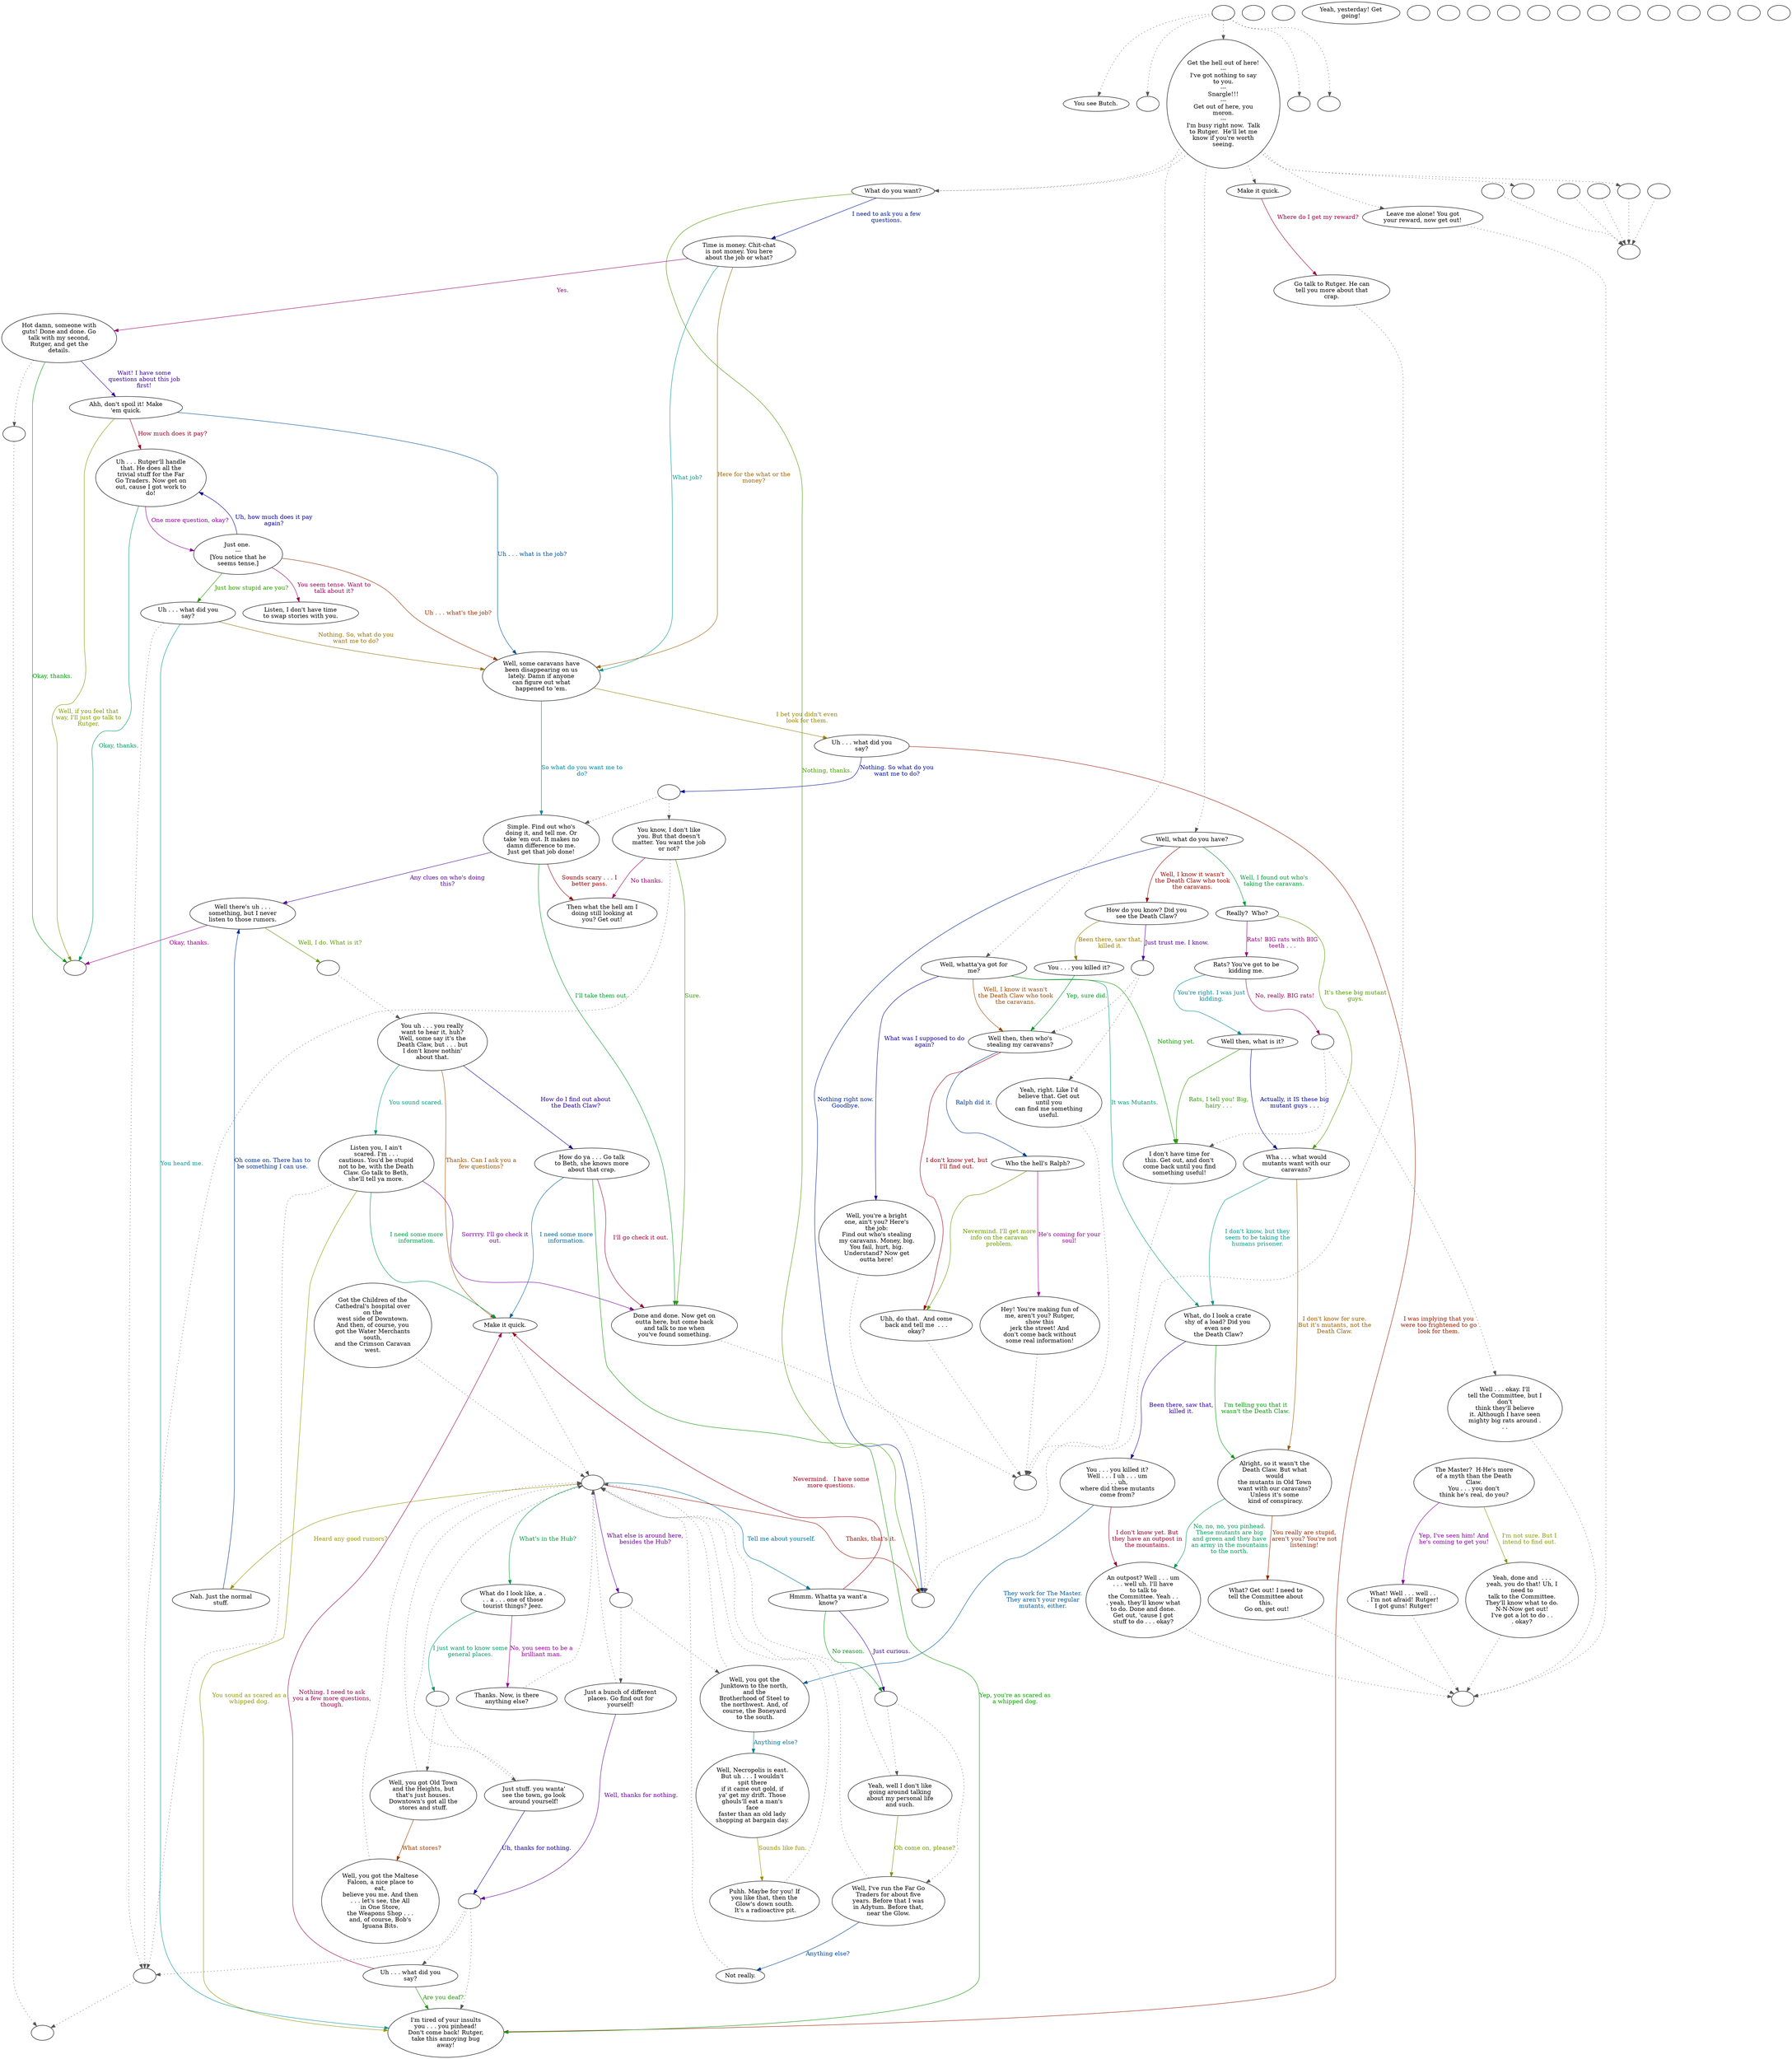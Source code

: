 digraph BUTCH {
  "start" [style=filled       fillcolor="#FFFFFF"       color="#000000"]
  "start" -> "look_at_p_proc" [style=dotted color="#555555"]
  "start" -> "pickup_p_proc" [style=dotted color="#555555"]
  "start" -> "talk_p_proc" [style=dotted color="#555555"]
  "start" -> "critter_p_proc" [style=dotted color="#555555"]
  "start" -> "destroy_p_proc" [style=dotted color="#555555"]
  "start" [label=""]
  "combat" [style=filled       fillcolor="#FFFFFF"       color="#000000"]
  "combat" [label=""]
  "critter_p_proc" [style=filled       fillcolor="#FFFFFF"       color="#000000"]
  "critter_p_proc" [label=""]
  "pickup_p_proc" [style=filled       fillcolor="#FFFFFF"       color="#000000"]
  "pickup_p_proc" [label=""]
  "talk_p_proc" [style=filled       fillcolor="#FFFFFF"       color="#000000"]
  "talk_p_proc" -> "get_reaction" [style=dotted color="#555555"]
  "talk_p_proc" -> "Butch01" [style=dotted color="#555555"]
  "talk_p_proc" -> "Butch73" [style=dotted color="#555555"]
  "talk_p_proc" -> "Butch60" [style=dotted color="#555555"]
  "talk_p_proc" -> "Butch59" [style=dotted color="#555555"]
  "talk_p_proc" -> "Butch37" [style=dotted color="#555555"]
  "talk_p_proc" -> "Butch01" [style=dotted color="#555555"]
  "talk_p_proc" -> "ButchEndTransport" [style=dotted color="#555555"]
  "talk_p_proc" [label="Get the hell out of here!\n---\nI've got nothing to say\nto you.\n---\nSnargle!!!\n---\nGet out of here, you\nmoron.\n---\nI'm busy right now.  Talk\nto Rutger.  He'll let me\nknow if you're worth\nseeing."]
  "destroy_p_proc" [style=filled       fillcolor="#FFFFFF"       color="#000000"]
  "destroy_p_proc" [label=""]
  "damage_p_proc" [style=filled       fillcolor="#FFFFFF"       color="#000000"]
  "damage_p_proc" [label=""]
  "look_at_p_proc" [style=filled       fillcolor="#FFFFFF"       color="#000000"]
  "look_at_p_proc" [label="You see Butch."]
  "Butch00a" [style=filled       fillcolor="#FFFFFF"       color="#000000"]
  "Butch00a" -> "Butch34" [style=dotted color="#555555"]
  "Butch00a" -> "Butch36" [style=dotted color="#555555"]
  "Butch00a" [label=""]
  "Butch00" [style=filled       fillcolor="#FFFFFF"       color="#000000"]
  "Butch00" [label=""]
  "Butch00" -> "Butch23" [label="Tell me about yourself." color="#006F99" fontcolor="#006F99"]
  "Butch00" -> "Butch10" [label="Heard any good rumors?" color="#999600" fontcolor="#999600"]
  "Butch00" -> "Butch00a" [label="What else is around here,\nbesides the Hub?" color="#690099" fontcolor="#690099"]
  "Butch00" -> "Butch27" [label="What's in the Hub?" color="#00993D" fontcolor="#00993D"]
  "Butch00" -> "ButchEnd" [label="Thanks, that's it." color="#991000" fontcolor="#991000"]
  "Butch01" [style=filled       fillcolor="#FFFFFF"       color="#000000"]
  "Butch01" [label="What do you want?"]
  "Butch01" -> "Butch02" [label="I need to ask you a few\nquestions." color="#001D99" fontcolor="#001D99"]
  "Butch01" -> "ButchEnd" [label="Nothing, thanks." color="#499900" fontcolor="#499900"]
  "Butch02" [style=filled       fillcolor="#FFFFFF"       color="#000000"]
  "Butch02" [label="Time is money. Chit-chat\nis not money. You here\nabout the job or what?"]
  "Butch02" -> "Butch03" [label="Yes." color="#990076" fontcolor="#990076"]
  "Butch02" -> "Butch08" [label="What job?" color="#00998F" fontcolor="#00998F"]
  "Butch02" -> "Butch08" [label="Here for the what or the\nmoney?" color="#996300" fontcolor="#996300"]
  "Butch03" [style=filled       fillcolor="#FFFFFF"       color="#000000"]
  "Butch03" -> "UpReactLevel" [style=dotted color="#555555"]
  "Butch03" [label="Hot damn, someone with\nguts! Done and done. Go\ntalk with my second,\nRutger, and get the\ndetails."]
  "Butch03" -> "Butch04" [label="Wait! I have some\nquestions about this job\nfirst!" color="#360099" fontcolor="#360099"]
  "Butch03" -> "ButchEndAccept" [label="Okay, thanks." color="#00990A" fontcolor="#00990A"]
  "Butch04" [style=filled       fillcolor="#FFFFFF"       color="#000000"]
  "Butch04" [label="Ahh, don't spoil it! Make\n'em quick."]
  "Butch04" -> "Butch05" [label="How much does it pay?" color="#990023" fontcolor="#990023"]
  "Butch04" -> "Butch08" [label="Uh . . . what is the job?" color="#005099" fontcolor="#005099"]
  "Butch04" -> "ButchEndAccept" [label="Well, if you feel that\nway, I'll just go talk to\nRutger." color="#7C9900" fontcolor="#7C9900"]
  "Butch05" [style=filled       fillcolor="#FFFFFF"       color="#000000"]
  "Butch05" [label="Uh . . . Rutger'll handle\nthat. He does all the\ntrivial stuff for the Far\nGo Traders. Now get on\nout, cause I got work to\ndo!"]
  "Butch05" -> "Butch06" [label="One more question, okay?" color="#890099" fontcolor="#890099"]
  "Butch05" -> "ButchEndAccept" [label="Okay, thanks." color="#00995C" fontcolor="#00995C"]
  "Butch06" [style=filled       fillcolor="#FFFFFF"       color="#000000"]
  "Butch06" [label="Just one. \n---\n[You notice that he\nseems tense.]"]
  "Butch06" -> "Butch08" [label="Uh . . . what's the job?" color="#993000" fontcolor="#993000"]
  "Butch06" -> "Butch05" [label="Uh, how much does it pay\nagain?" color="#030099" fontcolor="#030099"]
  "Butch06" -> "Butch21" [label="Just how stupid are you?" color="#2A9900" fontcolor="#2A9900"]
  "Butch06" -> "Butch11" [label="You seem tense. Want to\ntalk about it?" color="#990056" fontcolor="#990056"]
  "Butch08" [style=filled       fillcolor="#FFFFFF"       color="#000000"]
  "Butch08" [label="Well, some caravans have\nbeen disappearing on us\nlately. Damn if anyone\ncan figure out what\nhappened to 'em."]
  "Butch08" -> "Butch09" [label="So what do you want me to\ndo?" color="#008399" fontcolor="#008399"]
  "Butch08" -> "Butch19" [label="I bet you didn't even\nlook for them." color="#998200" fontcolor="#998200"]
  "Butch09" [style=filled       fillcolor="#FFFFFF"       color="#000000"]
  "Butch09" [label="Simple. Find out who's\ndoing it, and tell me. Or\ntake 'em out. It makes no\ndamn difference to me.\nJust get that job done!"]
  "Butch09" -> "Butch12" [label="Any clues on who's doing\nthis?" color="#560099" fontcolor="#560099"]
  "Butch09" -> "Butch16" [label="I'll take them out." color="#009929" fontcolor="#009929"]
  "Butch09" -> "Butch18" [label="Sounds scary . . . I\nbetter pass." color="#990003" fontcolor="#990003"]
  "Butch10" [style=filled       fillcolor="#FFFFFF"       color="#000000"]
  "Butch10" [label="Nah. Just the normal\nstuff."]
  "Butch10" -> "Butch12" [label="Oh come on. There has to\nbe something I can use." color="#003099" fontcolor="#003099"]
  "Butch11" [style=filled       fillcolor="#FFFFFF"       color="#000000"]
  "Butch11" [label="Listen, I don't have time\nto swap stories with you."]
  "Butch12" [style=filled       fillcolor="#FFFFFF"       color="#000000"]
  "Butch12" [label="Well there's uh . . .\nsomething, but I never\nlisten to those rumors."]
  "Butch12" -> "Butch12a" [label="Well, I do. What is it?" color="#5D9900" fontcolor="#5D9900"]
  "Butch12" -> "ButchEndAccept" [label="Okay, thanks." color="#990089" fontcolor="#990089"]
  "Butch12a" [style=filled       fillcolor="#FFFFFF"       color="#000000"]
  "Butch12a" -> "Butch13" [style=dotted color="#555555"]
  "Butch12a" [label=""]
  "Butch13" [style=filled       fillcolor="#FFFFFF"       color="#000000"]
  "Butch13" [label="You uh . . . you really\nwant to hear it, huh?\nWell, some say it's the\nDeath Claw, but . . . but\nI don't know nothin'\nabout that."]
  "Butch13" -> "Butch14" [label="You sound scared." color="#00997C" fontcolor="#00997C"]
  "Butch13" -> "Butch17" [label="Thanks. Can I ask you a\nfew questions?" color="#994F00" fontcolor="#994F00"]
  "Butch13" -> "Butch13a" [label="How do I find out about\nthe Death Claw?" color="#230099" fontcolor="#230099"]
  "Butch13a" [style=filled       fillcolor="#FFFFFF"       color="#000000"]
  "Butch13a" [label="How do ya . . . Go talk\nto Beth, she knows more\nabout that crap."]
  "Butch13a" -> "Butch15" [label="Yep, you're as scared as\na whipped dog." color="#0A9900" fontcolor="#0A9900"]
  "Butch13a" -> "Butch16" [label="I'll go check it out." color="#990037" fontcolor="#990037"]
  "Butch13a" -> "Butch17" [label="I need some more\ninformation." color="#006399" fontcolor="#006399"]
  "Butch14" [style=filled       fillcolor="#FFFFFF"       color="#000000"]
  "Butch14" -> "DownReactLevel" [style=dotted color="#555555"]
  "Butch14" [label="Listen you, I ain't\nscared. I'm . . .\ncautious. You'd be stupid\nnot to be, with the Death\nClaw. Go talk to Beth,\nshe'll tell ya more."]
  "Butch14" -> "Butch15" [label="You sound as scared as a\nwhipped dog." color="#909900" fontcolor="#909900"]
  "Butch14" -> "Butch16" [label="Sorrrry. I'll go check it\nout." color="#750099" fontcolor="#750099"]
  "Butch14" -> "Butch17" [label="I need some more\ninformation." color="#009949" fontcolor="#009949"]
  "Butch15" [style=filled       fillcolor="#FFFFFF"       color="#000000"]
  "Butch15" [label="I'm tired of your insults\nyou . . . you pinhead!\nDon't come back! Rutger,\ntake this annoying bug\naway!"]
  "Butch16" [style=filled       fillcolor="#FFFFFF"       color="#000000"]
  "Butch16" -> "ButchX3" [style=dotted color="#555555"]
  "Butch16" [label="Done and done. Now get on\noutta here, but come back\nand talk to me when\nyou've found something."]
  "Butch17" [style=filled       fillcolor="#FFFFFF"       color="#000000"]
  "Butch17" -> "Butch00" [style=dotted color="#555555"]
  "Butch17" [label="Make it quick."]
  "Butch18" [style=filled       fillcolor="#FFFFFF"       color="#000000"]
  "Butch18" [label="Then what the hell am I\ndoing still looking at\nyou? Get out!"]
  "Butch19" [style=filled       fillcolor="#FFFFFF"       color="#000000"]
  "Butch19" [label="Uh . . . what did you\nsay?"]
  "Butch19" -> "Butch15" [label="I was implying that you\nwere too frightened to go\nlook for them." color="#991C00" fontcolor="#991C00"]
  "Butch19" -> "Butch19a" [label="Nothing. So what do you\nwant me to do?" color="#001099" fontcolor="#001099"]
  "Butch19a" [style=filled       fillcolor="#FFFFFF"       color="#000000"]
  "Butch19a" -> "Butch09" [style=dotted color="#555555"]
  "Butch19a" -> "Butch20" [style=dotted color="#555555"]
  "Butch19a" [label=""]
  "Butch20" [style=filled       fillcolor="#FFFFFF"       color="#000000"]
  "Butch20" -> "DownReactLevel" [style=dotted color="#555555"]
  "Butch20" [label="You know, I don't like\nyou. But that doesn't\nmatter. You want the job\nor not?"]
  "Butch20" -> "Butch16" [label="Sure." color="#3D9900" fontcolor="#3D9900"]
  "Butch20" -> "Butch18" [label="No thanks." color="#99006A" fontcolor="#99006A"]
  "Butch21" [style=filled       fillcolor="#FFFFFF"       color="#000000"]
  "Butch21" -> "DownReactLevel" [style=dotted color="#555555"]
  "Butch21" [label="Uh . . . what did you\nsay?"]
  "Butch21" -> "Butch15" [label="You heard me." color="#009699" fontcolor="#009699"]
  "Butch21" -> "Butch08" [label="Nothing. So, what do you\nwant me to do?" color="#996F00" fontcolor="#996F00"]
  "Butch22" [style=filled       fillcolor="#FFFFFF"       color="#000000"]
  "Butch22" [label="Yeah, yesterday! Get\ngoing!"]
  "Butch23" [style=filled       fillcolor="#FFFFFF"       color="#000000"]
  "Butch23" [label="Hmmm. Whatta ya want'a\nknow?"]
  "Butch23" -> "Butch23a" [label="Just curious." color="#420099" fontcolor="#420099"]
  "Butch23" -> "Butch23a" [label="No reason." color="#009916" fontcolor="#009916"]
  "Butch23" -> "Butch17" [label="Nevermind.   I have some\nmore questions." color="#990017" fontcolor="#990017"]
  "Butch23a" [style=filled       fillcolor="#FFFFFF"       color="#000000"]
  "Butch23a" -> "Butch24" [style=dotted color="#555555"]
  "Butch23a" -> "Butch26" [style=dotted color="#555555"]
  "Butch23a" [label=""]
  "Butch24" [style=filled       fillcolor="#FFFFFF"       color="#000000"]
  "Butch24" -> "Butch00" [style=dotted color="#555555"]
  "Butch24" [label="Well, I've run the Far Go\nTraders for about five\nyears. Before that I was\nin Adytum. Before that,\nnear the Glow."]
  "Butch24" -> "Butch25" [label="Anything else?" color="#004499" fontcolor="#004499"]
  "Butch25" [style=filled       fillcolor="#FFFFFF"       color="#000000"]
  "Butch25" -> "Butch00" [style=dotted color="#555555"]
  "Butch25" [label="Not really."]
  "Butch26" [style=filled       fillcolor="#FFFFFF"       color="#000000"]
  "Butch26" -> "Butch00" [style=dotted color="#555555"]
  "Butch26" [label="Yeah, well I don't like\ngoing around talking\nabout my personal life\nand such."]
  "Butch26" -> "Butch24" [label="Oh come on, please?" color="#709900" fontcolor="#709900"]
  "Butch27" [style=filled       fillcolor="#FFFFFF"       color="#000000"]
  "Butch27" [label="What do I look like, a .\n. . a . . . one of those\ntourist things? Jeez."]
  "Butch27" -> "Butch28" [label="No, you seem to be a\nbrilliant man." color="#950099" fontcolor="#950099"]
  "Butch27" -> "Butch27a" [label="I just want to know some\ngeneral places." color="#009968" fontcolor="#009968"]
  "Butch27a" [style=filled       fillcolor="#FFFFFF"       color="#000000"]
  "Butch27a" -> "Butch29" [style=dotted color="#555555"]
  "Butch27a" -> "Butch30" [style=dotted color="#555555"]
  "Butch27a" [label=""]
  "Butch28" [style=filled       fillcolor="#FFFFFF"       color="#000000"]
  "Butch28" -> "Butch00" [style=dotted color="#555555"]
  "Butch28" [label="Thanks. Now, is there\nanything else?"]
  "Butch29" [style=filled       fillcolor="#FFFFFF"       color="#000000"]
  "Butch29" -> "Butch00" [style=dotted color="#555555"]
  "Butch29" [label="Well, you got Old Town\nand the Heights, but\nthat's just houses.\nDowntown's got all the\nstores and stuff."]
  "Butch29" -> "Butch32" [label="What stores?" color="#993C00" fontcolor="#993C00"]
  "Butch30" [style=filled       fillcolor="#FFFFFF"       color="#000000"]
  "Butch30" -> "Butch00" [style=dotted color="#555555"]
  "Butch30" [label="Just stuff. you wanta'\nsee the town, go look\naround yourself!"]
  "Butch30" -> "Butch30a" [label="Uh, thanks for nothing." color="#0F0099" fontcolor="#0F0099"]
  "Butch30a" [style=filled       fillcolor="#FFFFFF"       color="#000000"]
  "Butch30a" -> "DownReactLevel" [style=dotted color="#555555"]
  "Butch30a" -> "Butch31" [style=dotted color="#555555"]
  "Butch30a" -> "Butch15" [style=dotted color="#555555"]
  "Butch30a" [label=""]
  "Butch31" [style=filled       fillcolor="#FFFFFF"       color="#000000"]
  "Butch31" [label="Uh . . . what did you\nsay?"]
  "Butch31" -> "Butch15" [label="Are you deaf?" color="#1E9900" fontcolor="#1E9900"]
  "Butch31" -> "Butch17" [label="Nothing. I need to ask\nyou a few more questions,\nthough." color="#99004A" fontcolor="#99004A"]
  "Butch32" [style=filled       fillcolor="#FFFFFF"       color="#000000"]
  "Butch32" -> "Butch00" [style=dotted color="#555555"]
  "Butch32" [label="Well, you got the Maltese\nFalcon, a nice place to\neat,\nbelieve you me. And then\n. . . let's see, the All\nin One Store,\nthe Weapons Shop . . .\nand, of course, Bob's\nIguana Bits."]
  "Butch33" [style=filled       fillcolor="#FFFFFF"       color="#000000"]
  "Butch33" -> "Butch00" [style=dotted color="#555555"]
  "Butch33" [label="Got the Children of the\nCathedral's hospital over\non the\nwest side of Downtown.\nAnd then, of course, you\ngot the Water Merchants\nsouth,\nand the Crimson Caravan\nwest."]
  "Butch34" [style=filled       fillcolor="#FFFFFF"       color="#000000"]
  "Butch34" -> "Butch00" [style=dotted color="#555555"]
  "Butch34" [label="Well, you got the\nJunktown to the north,\nand the\nBrotherhood of Steel to\nthe northwest. And, of\ncourse, the Boneyard\n to the south."]
  "Butch34" -> "Butch35" [label="Anything else?" color="#007799" fontcolor="#007799"]
  "Butch35" [style=filled       fillcolor="#FFFFFF"       color="#000000"]
  "Butch35" [label="Well, Necropolis is east.\nBut uh . . . I wouldn't\nspit there\nif it came out gold, if\nya' get my drift. Those\nghouls'll eat a man's\nface\nfaster than an old lady\nshopping at bargain day."]
  "Butch35" -> "Butch35a" [label="Sounds like fun." color="#998F00" fontcolor="#998F00"]
  "Butch35a" [style=filled       fillcolor="#FFFFFF"       color="#000000"]
  "Butch35a" -> "Butch00" [style=dotted color="#555555"]
  "Butch35a" [label="Puhh. Maybe for you! If\nyou like that, then the\nGlow's down south.\n It's a radioactive pit."]
  "Butch36" [style=filled       fillcolor="#FFFFFF"       color="#000000"]
  "Butch36" -> "Butch00" [style=dotted color="#555555"]
  "Butch36" [label="Just a bunch of different\nplaces. Go find out for\nyourself!"]
  "Butch36" -> "Butch30a" [label="Well, thanks for nothing." color="#620099" fontcolor="#620099"]
  "Butch37" [style=filled       fillcolor="#FFFFFF"       color="#000000"]
  "Butch37" [label="Well, what do you have?"]
  "Butch37" -> "Butch38" [label="Well, I found out who's\ntaking the caravans." color="#009935" fontcolor="#009935"]
  "Butch37" -> "Butch53" [label="Well, I know it wasn't\nthe Death Claw who took\nthe caravans." color="#990900" fontcolor="#990900"]
  "Butch37" -> "ButchEnd" [label="Nothing right now.\nGoodbye." color="#002499" fontcolor="#002499"]
  "Butch38" [style=filled       fillcolor="#FFFFFF"       color="#000000"]
  "Butch38" [label="Really?  Who?"]
  "Butch38" -> "Butch39" [label="It's these big mutant\nguys." color="#519900" fontcolor="#519900"]
  "Butch38" -> "Butch51" [label="Rats! BIG rats with BIG\nteeth . . ." color="#99007D" fontcolor="#99007D"]
  "Butch39" [style=filled       fillcolor="#FFFFFF"       color="#000000"]
  "Butch39" [label="Wha . . . what would\nmutants want with our\ncaravans?"]
  "Butch39" -> "Butch40" [label="I don't know, but they\nseem to be taking the\nhumans prisoner." color="#009988" fontcolor="#009988"]
  "Butch39" -> "Butch46" [label="I don't know for sure.\nBut it's mutants, not the\nDeath Claw." color="#995B00" fontcolor="#995B00"]
  "Butch40" [style=filled       fillcolor="#FFFFFF"       color="#000000"]
  "Butch40" [label="What, do I look a crate\nshy of a load? Did you\neven see\n the Death Claw?"]
  "Butch40" -> "Butch41" [label="Been there, saw that,\nkilled it." color="#2F0099" fontcolor="#2F0099"]
  "Butch40" -> "Butch46" [label="I'm telling you that it\nwasn't the Death Claw." color="#009902" fontcolor="#009902"]
  "Butch41" [style=filled       fillcolor="#FFFFFF"       color="#000000"]
  "Butch41" [label="You . . . you killed it?\nWell . . . I uh . . . um\n. . . uh,\nwhere did these mutants\ncome from?"]
  "Butch41" -> "Butch42" [label="I don't know yet. But\nthey have an outpost in\nthe mountains." color="#99002B" fontcolor="#99002B"]
  "Butch41" -> "Butch34" [label="They work for The Master.\nThey aren't your regular\nmutants, either." color="#005799" fontcolor="#005799"]
  "Butch42" [style=filled       fillcolor="#FFFFFF"       color="#000000"]
  "Butch42" -> "ButchX2" [style=dotted color="#555555"]
  "Butch42" [label="An outpost? Well . . . um\n. . . well uh. I'll have\nto talk to\nthe Committee. Yeah . .\n. yeah, they'll know what\nto do. Done and done.\nGet out, 'cause I got\nstuff to do . . . okay?"]
  "Butch43" [style=filled       fillcolor="#FFFFFF"       color="#000000"]
  "Butch43" [label="The Master?  H-He's more\nof a myth than the Death\nClaw.\nYou . . . you don't\nthink he's real, do you?"]
  "Butch43" -> "Butch44" [label="I'm not sure. But I\nintend to find out." color="#849900" fontcolor="#849900"]
  "Butch43" -> "Butch45" [label="Yep, I've seen him! And\nhe's coming to get you!" color="#820099" fontcolor="#820099"]
  "Butch44" [style=filled       fillcolor="#FFFFFF"       color="#000000"]
  "Butch44" -> "ButchX2" [style=dotted color="#555555"]
  "Butch44" [label="Yeah, done and  . . .\nyeah, you do that! Uh, I\nneed to\ntalk to the Committee.\nThey'll know what to do.\nN-N-Now get out!\nI've got a lot to do . .\n. okay?"]
  "Butch45" [style=filled       fillcolor="#FFFFFF"       color="#000000"]
  "Butch45" -> "ButchX2" [style=dotted color="#555555"]
  "Butch45" [label="What! Well . . . well . .\n. I'm not afraid! Rutger!\n I got guns! Rutger!"]
  "Butch46" [style=filled       fillcolor="#FFFFFF"       color="#000000"]
  "Butch46" [label="Alright, so it wasn't the\nDeath Claw. But what\nwould\nthe mutants in Old Town\nwant with our caravans?\nUnless it's some\n kind of conspiracy."]
  "Butch46" -> "Butch42" [label="No, no, no, you pinhead.\nThese mutants are big\nand green and they have\nan army in the mountains\nto the north." color="#009955" fontcolor="#009955"]
  "Butch46" -> "Butch47" [label="You really are stupid,\naren't you? You're not\nlistening!" color="#992800" fontcolor="#992800"]
  "Butch47" [style=filled       fillcolor="#FFFFFF"       color="#000000"]
  "Butch47" -> "ButchX2" [style=dotted color="#555555"]
  "Butch47" [label="What? Get out! I need to\ntell the Committee about\nthis.\n Go on, get out!"]
  "Butch49" [style=filled       fillcolor="#FFFFFF"       color="#000000"]
  "Butch49" -> "ButchX3" [style=dotted color="#555555"]
  "Butch49" [label="I don't have time for\nthis. Get out, and don't\ncome back until you find\nsomething useful!"]
  "Butch50" [style=filled       fillcolor="#FFFFFF"       color="#000000"]
  "Butch50" [label="Well then, what is it?"]
  "Butch50" -> "Butch39" [label="Actually, it IS these big\nmutant guys . . ." color="#000499" fontcolor="#000499"]
  "Butch50" -> "Butch49" [label="Rats, I tell you! Big,\nhairy . . ." color="#319900" fontcolor="#319900"]
  "Butch51" [style=filled       fillcolor="#FFFFFF"       color="#000000"]
  "Butch51" [label="Rats? You've got to be\nkidding me."]
  "Butch51" -> "Butch51a" [label="No, really. BIG rats!" color="#99005E" fontcolor="#99005E"]
  "Butch51" -> "Butch50" [label="You're right. I was just\nkidding." color="#008A99" fontcolor="#008A99"]
  "Butch51a" [style=filled       fillcolor="#FFFFFF"       color="#000000"]
  "Butch51a" -> "Butch52" [style=dotted color="#555555"]
  "Butch51a" -> "Butch49" [style=dotted color="#555555"]
  "Butch51a" [label=""]
  "Butch52" [style=filled       fillcolor="#FFFFFF"       color="#000000"]
  "Butch52" -> "ButchX2" [style=dotted color="#555555"]
  "Butch52" [label="Well . . . okay. I'll\ntell the Committee, but I\ndon't\nthink they'll believe\nit. Although I have seen\nmighty big rats around .\n. ."]
  "Butch53" [style=filled       fillcolor="#FFFFFF"       color="#000000"]
  "Butch53" [label="How do you know? Did you\nsee the Death Claw?"]
  "Butch53" -> "Butch54" [label="Been there, saw that,\nkilled it." color="#997B00" fontcolor="#997B00"]
  "Butch53" -> "Butch53a" [label="Just trust me. I know." color="#4E0099" fontcolor="#4E0099"]
  "Butch53a" [style=filled       fillcolor="#FFFFFF"       color="#000000"]
  "Butch53a" -> "Butch54a" [style=dotted color="#555555"]
  "Butch53a" -> "Butch58" [style=dotted color="#555555"]
  "Butch53a" [label=""]
  "Butch54" [style=filled       fillcolor="#FFFFFF"       color="#000000"]
  "Butch54" [label="You . . . you killed it?"]
  "Butch54" -> "Butch54a" [label="Yep, sure did." color="#009922" fontcolor="#009922"]
  "Butch54a" [style=filled       fillcolor="#FFFFFF"       color="#000000"]
  "Butch54a" [label="Well then, then who's\nstealing my caravans?"]
  "Butch54a" -> "Butch55" [label="I don't know yet, but\nI'll find out." color="#99000B" fontcolor="#99000B"]
  "Butch54a" -> "Butch56" [label="Ralph did it." color="#003899" fontcolor="#003899"]
  "Butch55" [style=filled       fillcolor="#FFFFFF"       color="#000000"]
  "Butch55" -> "ButchX3" [style=dotted color="#555555"]
  "Butch55" [label="Uhh, do that.  And come\nback and tell me  . . .\nokay?"]
  "Butch56" [style=filled       fillcolor="#FFFFFF"       color="#000000"]
  "Butch56" [label="Who the hell's Ralph?"]
  "Butch56" -> "Butch55" [label="Nevermind. I'll get more\ninfo on the caravan\nproblem." color="#649900" fontcolor="#649900"]
  "Butch56" -> "Butch57" [label="He's coming for your\nsoul!" color="#990091" fontcolor="#990091"]
  "Butch57" [style=filled       fillcolor="#FFFFFF"       color="#000000"]
  "Butch57" -> "ButchX3" [style=dotted color="#555555"]
  "Butch57" [label="Hey! You're making fun of\nme, aren't you? Rutger,\nshow this\njerk the street! And\ndon't come back without\nsome real information!"]
  "Butch58" [style=filled       fillcolor="#FFFFFF"       color="#000000"]
  "Butch58" -> "ButchX3" [style=dotted color="#555555"]
  "Butch58" [label="Yeah, right. Like I'd\nbelieve that. Get out\nuntil you\ncan find me something\nuseful."]
  "Butch59" [style=filled       fillcolor="#FFFFFF"       color="#000000"]
  "Butch59" [label="Well, whatta'ya got for\nme?"]
  "Butch59" -> "Butch40" [label="It was Mutants." color="#009974" fontcolor="#009974"]
  "Butch59" -> "Butch54a" [label="Well, I know it wasn't\nthe Death Claw who took\nthe caravans." color="#994800" fontcolor="#994800"]
  "Butch59" -> "Butch67" [label="What was I supposed to do\nagain?" color="#1B0099" fontcolor="#1B0099"]
  "Butch59" -> "Butch49" [label="Nothing yet." color="#119900" fontcolor="#119900"]
  "Butch60" [style=filled       fillcolor="#FFFFFF"       color="#000000"]
  "Butch60" -> "ButchX2" [style=dotted color="#555555"]
  "Butch60" [label="Leave me alone! You got\nyour reward, now get out!"]
  "Butch61" [style=filled       fillcolor="#FFFFFF"       color="#000000"]
  "Butch61" [label=""]
  "Butch62" [style=filled       fillcolor="#FFFFFF"       color="#000000"]
  "Butch62" [label=""]
  "Butch63" [style=filled       fillcolor="#FFFFFF"       color="#000000"]
  "Butch63" [label=""]
  "Butch64" [style=filled       fillcolor="#FFFFFF"       color="#000000"]
  "Butch64" [label=""]
  "Butch65" [style=filled       fillcolor="#FFFFFF"       color="#000000"]
  "Butch65" [label=""]
  "Butch66" [style=filled       fillcolor="#FFFFFF"       color="#000000"]
  "Butch66" [label=""]
  "Butch67" [style=filled       fillcolor="#FFFFFF"       color="#000000"]
  "Butch67" -> "ButchEnd" [style=dotted color="#555555"]
  "Butch67" [label="Well, you're a bright\none, ain't you? Here's\nthe job:\nFind out who's stealing\nmy caravans. Money, big.\nYou fail, hurt, big.\nUnderstand? Now get\noutta here!"]
  "Butch68" [style=filled       fillcolor="#FFFFFF"       color="#000000"]
  "Butch68" -> "ButchEnd" [style=dotted color="#555555"]
  "Butch68" [label="Go talk to Rutger. He can\ntell you more about that\ncrap."]
  "Butch69" [style=filled       fillcolor="#FFFFFF"       color="#000000"]
  "Butch69" [label=""]
  "Butch70" [style=filled       fillcolor="#FFFFFF"       color="#000000"]
  "Butch70" [label=""]
  "Butch71" [style=filled       fillcolor="#FFFFFF"       color="#000000"]
  "Butch71" [label=""]
  "Butch72" [style=filled       fillcolor="#FFFFFF"       color="#000000"]
  "Butch72" [label=""]
  "Butch73" [style=filled       fillcolor="#FFFFFF"       color="#000000"]
  "Butch73" [label="Make it quick."]
  "Butch73" -> "Butch68" [label="Where do I get my reward?" color="#99003E" fontcolor="#99003E"]
  "ButchX2" [style=filled       fillcolor="#FFFFFF"       color="#000000"]
  "ButchX2" [label=""]
  "ButchX3" [style=filled       fillcolor="#FFFFFF"       color="#000000"]
  "ButchX3" [label=""]
  "ButchEnd" [style=filled       fillcolor="#FFFFFF"       color="#000000"]
  "ButchEnd" [label=""]
  "ButchEndAccept" [style=filled       fillcolor="#FFFFFF"       color="#000000"]
  "ButchEndAccept" [label=""]
  "ButchEndTransport" [style=filled       fillcolor="#FFFFFF"       color="#000000"]
  "ButchEndTransport" [label=""]
  "get_reaction" [style=filled       fillcolor="#FFFFFF"       color="#000000"]
  "get_reaction" -> "ReactToLevel" [style=dotted color="#555555"]
  "get_reaction" [label=""]
  "ReactToLevel" [style=filled       fillcolor="#FFFFFF"       color="#000000"]
  "ReactToLevel" [label=""]
  "LevelToReact" [style=filled       fillcolor="#FFFFFF"       color="#000000"]
  "LevelToReact" [label=""]
  "UpReact" [style=filled       fillcolor="#FFFFFF"       color="#000000"]
  "UpReact" -> "ReactToLevel" [style=dotted color="#555555"]
  "UpReact" [label=""]
  "DownReact" [style=filled       fillcolor="#FFFFFF"       color="#000000"]
  "DownReact" -> "ReactToLevel" [style=dotted color="#555555"]
  "DownReact" [label=""]
  "BottomReact" [style=filled       fillcolor="#FFFFFF"       color="#000000"]
  "BottomReact" [label=""]
  "TopReact" [style=filled       fillcolor="#FFFFFF"       color="#000000"]
  "TopReact" [label=""]
  "BigUpReact" [style=filled       fillcolor="#FFFFFF"       color="#000000"]
  "BigUpReact" -> "ReactToLevel" [style=dotted color="#555555"]
  "BigUpReact" [label=""]
  "BigDownReact" [style=filled       fillcolor="#FFFFFF"       color="#000000"]
  "BigDownReact" -> "ReactToLevel" [style=dotted color="#555555"]
  "BigDownReact" [label=""]
  "UpReactLevel" [style=filled       fillcolor="#FFFFFF"       color="#000000"]
  "UpReactLevel" -> "LevelToReact" [style=dotted color="#555555"]
  "UpReactLevel" [label=""]
  "DownReactLevel" [style=filled       fillcolor="#FFFFFF"       color="#000000"]
  "DownReactLevel" -> "LevelToReact" [style=dotted color="#555555"]
  "DownReactLevel" [label=""]
  "Goodbyes" [style=filled       fillcolor="#FFFFFF"       color="#000000"]
  "Goodbyes" [label=""]
}
